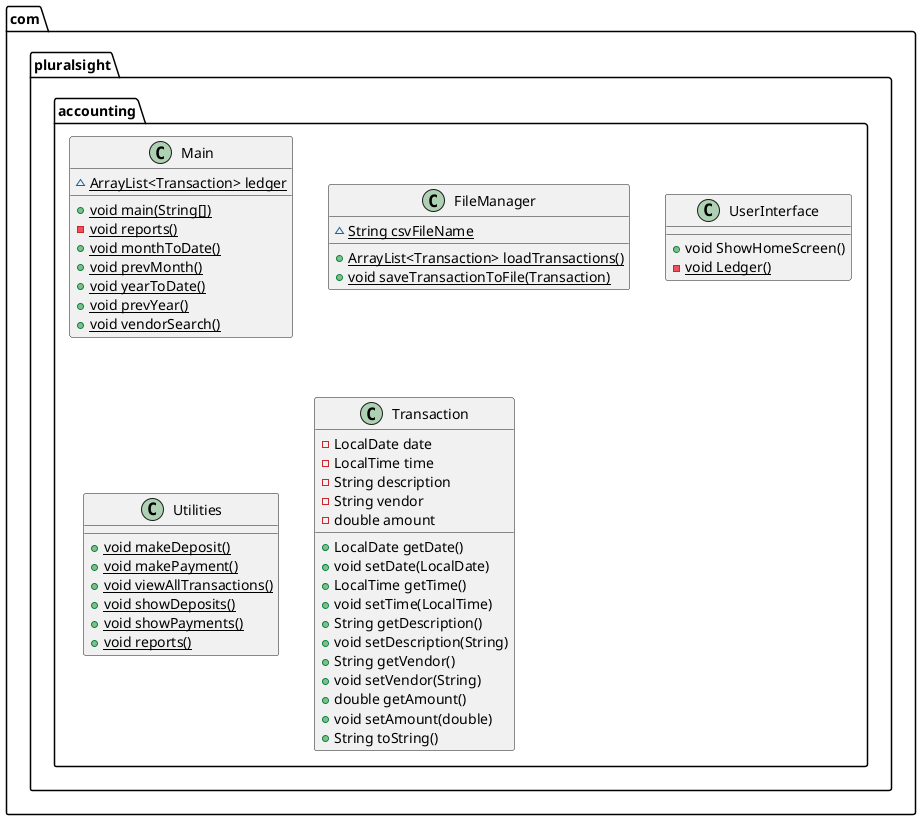 @startuml
class com.pluralsight.accounting.Main {
~ {static} ArrayList<Transaction> ledger
+ {static} void main(String[])
- {static} void reports()
+ {static} void monthToDate()
+ {static} void prevMonth()
+ {static} void yearToDate()
+ {static} void prevYear()
+ {static} void vendorSearch()
}


class com.pluralsight.accounting.FileManager {
~ {static} String csvFileName
+ {static} ArrayList<Transaction> loadTransactions()
+ {static} void saveTransactionToFile(Transaction)
}


class com.pluralsight.accounting.UserInterface {
+ void ShowHomeScreen()
- {static} void Ledger()
}

class com.pluralsight.accounting.Utilities {
+ {static} void makeDeposit()
+ {static} void makePayment()
+ {static} void viewAllTransactions()
+ {static} void showDeposits()
+ {static} void showPayments()
+ {static} void reports()
}

class com.pluralsight.accounting.Transaction {
- LocalDate date
- LocalTime time
- String description
- String vendor
- double amount
+ LocalDate getDate()
+ void setDate(LocalDate)
+ LocalTime getTime()
+ void setTime(LocalTime)
+ String getDescription()
+ void setDescription(String)
+ String getVendor()
+ void setVendor(String)
+ double getAmount()
+ void setAmount(double)
+ String toString()
}


@enduml